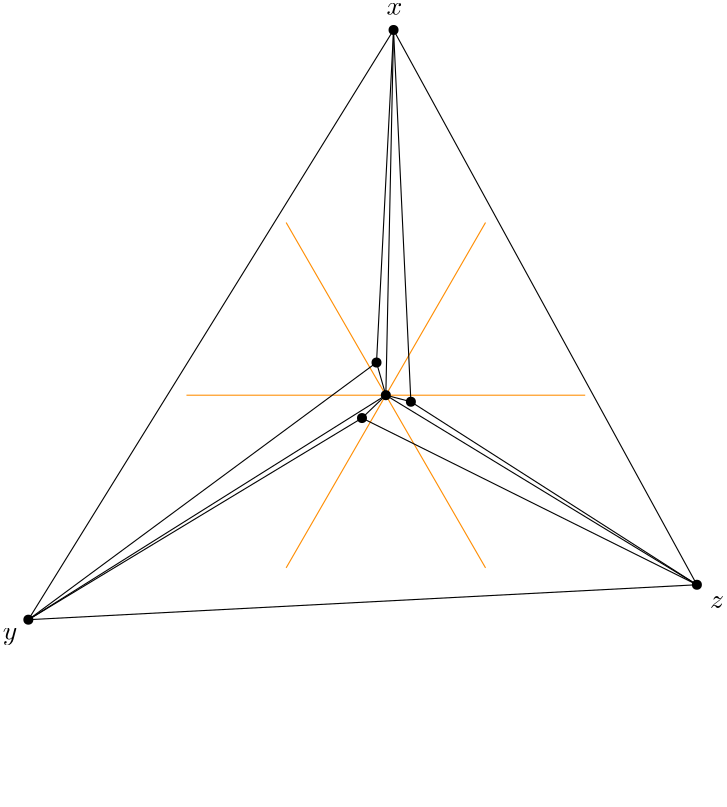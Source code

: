 <?xml version="1.0"?>
<!DOCTYPE ipe SYSTEM "ipe.dtd">
<ipe version="70206" creator="Ipe 7.2.7">
<info created="D:20170918123635" modified="D:20170918141423"/>
<ipestyle name="basic">
<symbol name="arrow/arc(spx)">
<path stroke="sym-stroke" fill="sym-stroke" pen="sym-pen">
0 0 m
-1 0.333 l
-1 -0.333 l
h
</path>
</symbol>
<symbol name="arrow/farc(spx)">
<path stroke="sym-stroke" fill="white" pen="sym-pen">
0 0 m
-1 0.333 l
-1 -0.333 l
h
</path>
</symbol>
<symbol name="arrow/ptarc(spx)">
<path stroke="sym-stroke" fill="sym-stroke" pen="sym-pen">
0 0 m
-1 0.333 l
-0.8 0 l
-1 -0.333 l
h
</path>
</symbol>
<symbol name="arrow/fptarc(spx)">
<path stroke="sym-stroke" fill="white" pen="sym-pen">
0 0 m
-1 0.333 l
-0.8 0 l
-1 -0.333 l
h
</path>
</symbol>
<symbol name="mark/circle(sx)" transformations="translations">
<path fill="sym-stroke">
0.6 0 0 0.6 0 0 e
0.4 0 0 0.4 0 0 e
</path>
</symbol>
<symbol name="mark/disk(sx)" transformations="translations">
<path fill="sym-stroke">
0.6 0 0 0.6 0 0 e
</path>
</symbol>
<symbol name="mark/fdisk(sfx)" transformations="translations">
<group>
<path fill="sym-fill">
0.5 0 0 0.5 0 0 e
</path>
<path fill="sym-stroke" fillrule="eofill">
0.6 0 0 0.6 0 0 e
0.4 0 0 0.4 0 0 e
</path>
</group>
</symbol>
<symbol name="mark/box(sx)" transformations="translations">
<path fill="sym-stroke" fillrule="eofill">
-0.6 -0.6 m
0.6 -0.6 l
0.6 0.6 l
-0.6 0.6 l
h
-0.4 -0.4 m
0.4 -0.4 l
0.4 0.4 l
-0.4 0.4 l
h
</path>
</symbol>
<symbol name="mark/square(sx)" transformations="translations">
<path fill="sym-stroke">
-0.6 -0.6 m
0.6 -0.6 l
0.6 0.6 l
-0.6 0.6 l
h
</path>
</symbol>
<symbol name="mark/fsquare(sfx)" transformations="translations">
<group>
<path fill="sym-fill">
-0.5 -0.5 m
0.5 -0.5 l
0.5 0.5 l
-0.5 0.5 l
h
</path>
<path fill="sym-stroke" fillrule="eofill">
-0.6 -0.6 m
0.6 -0.6 l
0.6 0.6 l
-0.6 0.6 l
h
-0.4 -0.4 m
0.4 -0.4 l
0.4 0.4 l
-0.4 0.4 l
h
</path>
</group>
</symbol>
<symbol name="mark/cross(sx)" transformations="translations">
<group>
<path fill="sym-stroke">
-0.43 -0.57 m
0.57 0.43 l
0.43 0.57 l
-0.57 -0.43 l
h
</path>
<path fill="sym-stroke">
-0.43 0.57 m
0.57 -0.43 l
0.43 -0.57 l
-0.57 0.43 l
h
</path>
</group>
</symbol>
<symbol name="arrow/fnormal(spx)">
<path stroke="sym-stroke" fill="white" pen="sym-pen">
0 0 m
-1 0.333 l
-1 -0.333 l
h
</path>
</symbol>
<symbol name="arrow/pointed(spx)">
<path stroke="sym-stroke" fill="sym-stroke" pen="sym-pen">
0 0 m
-1 0.333 l
-0.8 0 l
-1 -0.333 l
h
</path>
</symbol>
<symbol name="arrow/fpointed(spx)">
<path stroke="sym-stroke" fill="white" pen="sym-pen">
0 0 m
-1 0.333 l
-0.8 0 l
-1 -0.333 l
h
</path>
</symbol>
<symbol name="arrow/linear(spx)">
<path stroke="sym-stroke" pen="sym-pen">
-1 0.333 m
0 0 l
-1 -0.333 l
</path>
</symbol>
<symbol name="arrow/fdouble(spx)">
<path stroke="sym-stroke" fill="white" pen="sym-pen">
0 0 m
-1 0.333 l
-1 -0.333 l
h
-1 0 m
-2 0.333 l
-2 -0.333 l
h
</path>
</symbol>
<symbol name="arrow/double(spx)">
<path stroke="sym-stroke" fill="sym-stroke" pen="sym-pen">
0 0 m
-1 0.333 l
-1 -0.333 l
h
-1 0 m
-2 0.333 l
-2 -0.333 l
h
</path>
</symbol>
<pen name="heavier" value="0.8"/>
<pen name="fat" value="1.2"/>
<pen name="ultrafat" value="2"/>
<symbolsize name="large" value="5"/>
<symbolsize name="small" value="2"/>
<symbolsize name="tiny" value="1.1"/>
<arrowsize name="large" value="10"/>
<arrowsize name="small" value="5"/>
<arrowsize name="tiny" value="3"/>
<color name="red" value="1 0 0"/>
<color name="green" value="0 1 0"/>
<color name="blue" value="0 0 1"/>
<color name="yellow" value="1 1 0"/>
<color name="orange" value="1 0.647 0"/>
<color name="gold" value="1 0.843 0"/>
<color name="purple" value="0.627 0.125 0.941"/>
<color name="gray" value="0.745"/>
<color name="brown" value="0.647 0.165 0.165"/>
<color name="navy" value="0 0 0.502"/>
<color name="pink" value="1 0.753 0.796"/>
<color name="seagreen" value="0.18 0.545 0.341"/>
<color name="turquoise" value="0.251 0.878 0.816"/>
<color name="violet" value="0.933 0.51 0.933"/>
<color name="darkblue" value="0 0 0.545"/>
<color name="darkcyan" value="0 0.545 0.545"/>
<color name="darkgray" value="0.663"/>
<color name="darkgreen" value="0 0.392 0"/>
<color name="darkmagenta" value="0.545 0 0.545"/>
<color name="darkorange" value="1 0.549 0"/>
<color name="darkred" value="0.545 0 0"/>
<color name="lightblue" value="0.678 0.847 0.902"/>
<color name="lightcyan" value="0.878 1 1"/>
<color name="lightgray" value="0.827"/>
<color name="lightgreen" value="0.565 0.933 0.565"/>
<color name="lightyellow" value="1 1 0.878"/>
<dashstyle name="dashed" value="[4] 0"/>
<dashstyle name="dotted" value="[1 3] 0"/>
<dashstyle name="dash dotted" value="[4 2 1 2] 0"/>
<dashstyle name="dash dot dotted" value="[4 2 1 2 1 2] 0"/>
<textsize name="large" value="\large"/>
<textsize name="small" value="\small"/>
<textsize name="tiny" value="\tiny"/>
<textsize name="Large" value="\Large"/>
<textsize name="LARGE" value="\LARGE"/>
<textsize name="huge" value="\huge"/>
<textsize name="Huge" value="\Huge"/>
<textsize name="footnote" value="\footnotesize"/>
<textstyle name="center" begin="\begin{center}" end="\end{center}"/>
<textstyle name="itemize" begin="\begin{itemize}" end="\end{itemize}"/>
<textstyle name="item" begin="\begin{itemize}\item{}" end="\end{itemize}"/>
<gridsize name="4 pts" value="4"/>
<gridsize name="8 pts (~3 mm)" value="8"/>
<gridsize name="16 pts (~6 mm)" value="16"/>
<gridsize name="32 pts (~12 mm)" value="32"/>
<gridsize name="10 pts (~3.5 mm)" value="10"/>
<gridsize name="20 pts (~7 mm)" value="20"/>
<gridsize name="14 pts (~5 mm)" value="14"/>
<gridsize name="28 pts (~10 mm)" value="28"/>
<gridsize name="56 pts (~20 mm)" value="56"/>
<anglesize name="90 deg" value="90"/>
<anglesize name="60 deg" value="60"/>
<anglesize name="45 deg" value="45"/>
<anglesize name="30 deg" value="30"/>
<anglesize name="22.5 deg" value="22.5"/>
<opacity name="10%" value="0.1"/>
<opacity name="30%" value="0.3"/>
<opacity name="50%" value="0.5"/>
<opacity name="75%" value="0.75"/>
<tiling name="falling" angle="-60" step="4" width="1"/>
<tiling name="rising" angle="30" step="4" width="1"/>
</ipestyle>
<page>
<layer name="alpha"/>
<layer name="beta"/>
<layer name="gamma"/>
<view layers="alpha beta" active="alpha"/>
<view layers="alpha gamma" active="gamma"/>
<group layer="alpha" matrix="1.5 0 0 1.5 115.42 -403.908">
<path stroke="darkorange">
102.997 680.071 m
150.848 597.191 l
</path>
<path stroke="darkorange">
150.848 680.071 m
102.997 597.191 l
</path>
<path stroke="darkorange">
174.774 638.631 m
79.0719 638.631 l
</path>
</group>
<use matrix="1.5 0 0 1.5 -117.471 -256.009" name="mark/disk(sx)" pos="282.184 540.032" size="normal" stroke="black"/>
<use layer="beta" matrix="1.5 0 0 1.5 -117.471 -256.009" name="mark/disk(sx)" pos="284.036 627.685" size="normal" stroke="black"/>
<use matrix="1.5 0 0 1.5 -117.471 -256.009" name="mark/disk(sx)" pos="196.387 486.154" size="normal" stroke="black"/>
<use matrix="1.5 0 0 1.5 -117.471 -256.009" name="mark/disk(sx)" pos="356.837 494.536" size="normal" stroke="black"/>
<path matrix="1.5 0 0 1.5 -117.471 -256.009" stroke="black">
196.387 486.154 m
284.036 627.685 l
</path>
<path matrix="1.5 0 0 1.5 -117.471 -256.009" stroke="black">
284.036 627.685 m
356.837 494.536 l
</path>
<path matrix="1.5 0 0 1.5 -117.471 -256.009" stroke="black">
356.837 494.536 m
196.387 486.154 l
</path>
<path stroke="black">
177.109 473.222 m
305.804 554.039 l
</path>
<path stroke="black">
305.804 554.039 m
308.582 685.518 l
</path>
<path stroke="black">
305.804 554.039 m
417.783 485.795 l
</path>
<use matrix="1.5 0 0 1.5 -114.262 -269.401" name="mark/disk(sx)" pos="277.809 556.8" size="normal" stroke="black"/>
<use matrix="1.5 0 0 1.5 -105.846 -240.891" name="mark/disk(sx)" pos="268.709 524.47" size="normal" stroke="black"/>
<use matrix="1.5 0 0 1.5 -136.376 -250.469" name="mark/disk(sx)" pos="300.799 534.768" size="normal" stroke="black"/>
<path stroke="black">
305.804 554.039 m
314.822 551.683 l
</path>
<path stroke="black">
314.822 551.683 m
417.783 485.795 l
</path>
<path stroke="black">
314.822 551.683 m
308.582 685.518 l
</path>
<path stroke="black">
305.804 554.039 m
302.451 565.798 l
</path>
<path stroke="black">
302.451 565.798 m
308.582 685.518 l
</path>
<path stroke="black">
302.451 565.798 m
177.109 473.222 l
</path>
<path stroke="black">
177.109 473.222 m
297.217 545.814 l
</path>
<path stroke="black">
297.217 545.814 m
417.783 485.795 l
</path>
<path stroke="black">
297.217 545.814 m
305.804 554.039 l
</path>
<use layer="gamma" matrix="1.5 0 0 1.5 -152.902 -277.019" name="mark/disk(sx)" pos="222.986 589.679" size="normal" stroke="black"/>
<use matrix="1.5 0 0 1.5 -152.902 -277.019" name="mark/disk(sx)" pos="333.595 625.332" size="normal" stroke="black"/>
<use matrix="1.5 0 0 1.5 -152.902 -277.019" name="mark/disk(sx)" pos="328.44 460.385" size="normal" stroke="black"/>
<path matrix="1.5 0 0 1.5 -152.902 -277.019" stroke="black">
222.986 589.679 m
328.44 460.385 l
</path>
<path matrix="1.5 0 0 1.5 -152.902 -277.019" stroke="black">
328.44 460.385 m
333.595 625.332 l
</path>
<path matrix="1.5 0 0 1.5 -152.902 -277.019" stroke="black">
333.595 625.332 m
222.986 589.679 l
</path>
<path matrix="1.5 0 0 1.5 -152.902 -277.019" stroke="black">
222.986 589.679 m
305.804 554.039 l
</path>
<path matrix="1.5 0 0 1.5 -152.902 -277.019" stroke="black">
305.804 554.039 m
333.595 625.332 l
</path>
<path matrix="1.5 0 0 1.5 -152.902 -277.019" stroke="black">
305.804 554.039 m
328.44 460.385 l
</path>
<use matrix="1.5 0 0 1.5 -152.902 -277.019" name="mark/disk(sx)" pos="289.77 556.8" size="normal" stroke="black"/>
<use matrix="1.5 0 0 1.5 -152.902 -277.019" name="mark/disk(sx)" pos="292.605 564.327" size="normal" stroke="black"/>
<use matrix="1.5 0 0 1.5 -152.902 -277.019" name="mark/disk(sx)" pos="313.956 560.241" size="normal" stroke="black"/>
<path matrix="1.5 0 0 1.5 -152.902 -277.019" stroke="black">
222.986 589.679 m
289.77 556.8 l
305.804 554.039 l
</path>
<path matrix="1.5 0 0 1.5 -152.902 -277.019" stroke="black">
305.804 554.039 m
292.605 564.327 l
222.986 589.679 l
</path>
<path matrix="1.5 0 0 1.5 -152.902 -277.019" stroke="black">
292.605 564.327 m
333.595 625.332 l
</path>
<path matrix="1.5 0 0 1.5 -152.902 -277.019" stroke="black">
289.77 556.8 m
328.44 460.385 l
</path>
<path matrix="1.5 0 0 1.5 -152.902 -277.019" stroke="black">
313.956 560.241 m
328.44 460.385 l
</path>
<path matrix="1.5 0 0 1.5 -152.902 -277.019" stroke="black">
313.956 560.241 m
333.595 625.332 l
</path>
<path matrix="1.5 0 0 1.5 -152.902 -277.019" stroke="black">
305.804 554.039 m
313.956 560.241 l
</path>
<text layer="beta" matrix="1 0 0 1 -11.1538 3.02083" transformations="translations" pos="320 688" stroke="black" type="label" width="5.694" height="4.289" depth="0" halign="center" valign="baseline" style="math">x</text>
<text matrix="1 0 0 1 8.8301 10.6891" transformations="translations" pos="164.316 459.68" stroke="black" type="label" width="5.242" height="4.297" depth="1.93" halign="right" valign="top" style="math">y</text>
<text matrix="1 0 0 1 -3.02083 10.4567" transformations="translations" pos="425.501 471.298" stroke="black" type="label" width="5.071" height="4.289" depth="0" valign="top" style="math">z</text>
<text layer="gamma" matrix="1 0 0 1 27.1879 -21.1457" transformations="translations" pos="320 688" stroke="black" type="label" halign="center" valign="baseline" style="math">x</text>
<text matrix="1 0 0 1 13.478 146.162" transformations="translations" pos="164.316 459.68" stroke="black" type="label" halign="right" valign="top" style="math">y</text>
<text matrix="1 0 0 1 -81.3294 -59.9517" transformations="translations" pos="425.501 471.298" stroke="black" type="label" valign="top" style="math">z</text>
</page>
</ipe>
